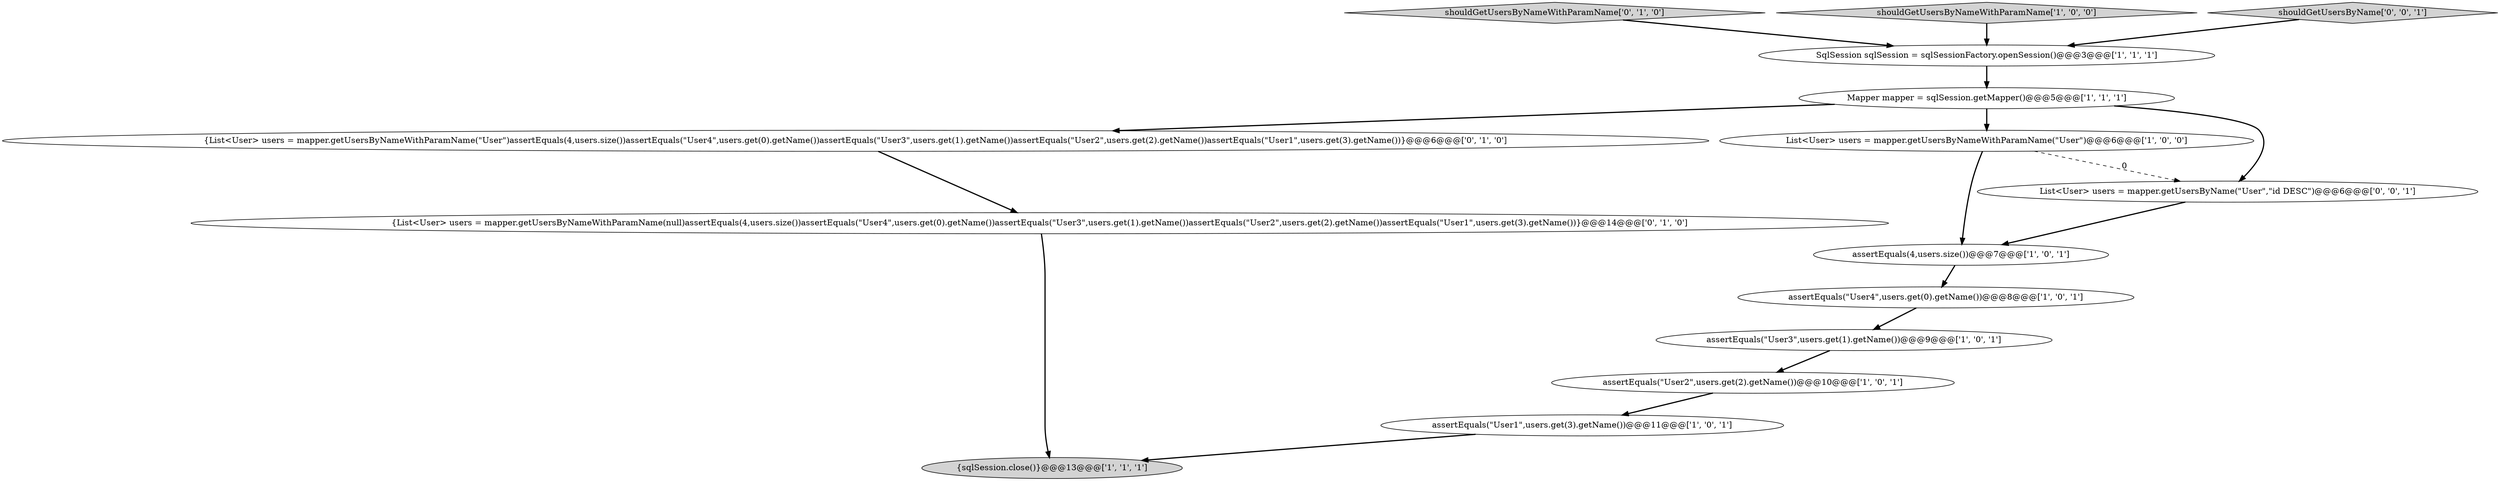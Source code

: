digraph {
5 [style = filled, label = "assertEquals(\"User4\",users.get(0).getName())@@@8@@@['1', '0', '1']", fillcolor = white, shape = ellipse image = "AAA0AAABBB1BBB"];
10 [style = filled, label = "{List<User> users = mapper.getUsersByNameWithParamName(null)assertEquals(4,users.size())assertEquals(\"User4\",users.get(0).getName())assertEquals(\"User3\",users.get(1).getName())assertEquals(\"User2\",users.get(2).getName())assertEquals(\"User1\",users.get(3).getName())}@@@14@@@['0', '1', '0']", fillcolor = white, shape = ellipse image = "AAA1AAABBB2BBB"];
11 [style = filled, label = "shouldGetUsersByNameWithParamName['0', '1', '0']", fillcolor = lightgray, shape = diamond image = "AAA0AAABBB2BBB"];
13 [style = filled, label = "List<User> users = mapper.getUsersByName(\"User\",\"id DESC\")@@@6@@@['0', '0', '1']", fillcolor = white, shape = ellipse image = "AAA0AAABBB3BBB"];
4 [style = filled, label = "shouldGetUsersByNameWithParamName['1', '0', '0']", fillcolor = lightgray, shape = diamond image = "AAA0AAABBB1BBB"];
14 [style = filled, label = "shouldGetUsersByName['0', '0', '1']", fillcolor = lightgray, shape = diamond image = "AAA0AAABBB3BBB"];
12 [style = filled, label = "{List<User> users = mapper.getUsersByNameWithParamName(\"User\")assertEquals(4,users.size())assertEquals(\"User4\",users.get(0).getName())assertEquals(\"User3\",users.get(1).getName())assertEquals(\"User2\",users.get(2).getName())assertEquals(\"User1\",users.get(3).getName())}@@@6@@@['0', '1', '0']", fillcolor = white, shape = ellipse image = "AAA1AAABBB2BBB"];
2 [style = filled, label = "assertEquals(4,users.size())@@@7@@@['1', '0', '1']", fillcolor = white, shape = ellipse image = "AAA0AAABBB1BBB"];
6 [style = filled, label = "List<User> users = mapper.getUsersByNameWithParamName(\"User\")@@@6@@@['1', '0', '0']", fillcolor = white, shape = ellipse image = "AAA0AAABBB1BBB"];
7 [style = filled, label = "assertEquals(\"User2\",users.get(2).getName())@@@10@@@['1', '0', '1']", fillcolor = white, shape = ellipse image = "AAA0AAABBB1BBB"];
3 [style = filled, label = "assertEquals(\"User3\",users.get(1).getName())@@@9@@@['1', '0', '1']", fillcolor = white, shape = ellipse image = "AAA0AAABBB1BBB"];
8 [style = filled, label = "assertEquals(\"User1\",users.get(3).getName())@@@11@@@['1', '0', '1']", fillcolor = white, shape = ellipse image = "AAA0AAABBB1BBB"];
1 [style = filled, label = "Mapper mapper = sqlSession.getMapper()@@@5@@@['1', '1', '1']", fillcolor = white, shape = ellipse image = "AAA0AAABBB1BBB"];
0 [style = filled, label = "SqlSession sqlSession = sqlSessionFactory.openSession()@@@3@@@['1', '1', '1']", fillcolor = white, shape = ellipse image = "AAA0AAABBB1BBB"];
9 [style = filled, label = "{sqlSession.close()}@@@13@@@['1', '1', '1']", fillcolor = lightgray, shape = ellipse image = "AAA0AAABBB1BBB"];
12->10 [style = bold, label=""];
10->9 [style = bold, label=""];
5->3 [style = bold, label=""];
1->13 [style = bold, label=""];
6->13 [style = dashed, label="0"];
7->8 [style = bold, label=""];
8->9 [style = bold, label=""];
13->2 [style = bold, label=""];
14->0 [style = bold, label=""];
1->6 [style = bold, label=""];
3->7 [style = bold, label=""];
0->1 [style = bold, label=""];
4->0 [style = bold, label=""];
6->2 [style = bold, label=""];
2->5 [style = bold, label=""];
1->12 [style = bold, label=""];
11->0 [style = bold, label=""];
}
